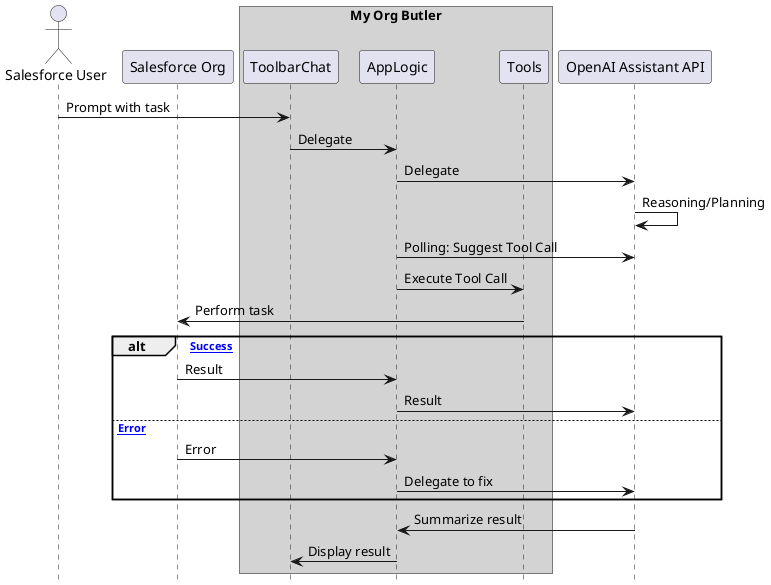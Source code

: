 @startuml
    hide footbox

    actor "Salesforce User" as User
    participant "Salesforce Org" as Salesforce
    box "My Org Butler" #LightGrey
        participant ToolbarChat
        participant AppLogic
        participant Tools
    end box
    participant "OpenAI Assistant API" as OpenAI

    User -> ToolbarChat : Prompt with task
    ToolbarChat -> AppLogic : Delegate
    AppLogic -> OpenAI : Delegate
    OpenAI -> OpenAI : Reasoning/Planning
    AppLogic -> OpenAI : Polling: Suggest Tool Call
    AppLogic -> Tools : Execute Tool Call
    Tools -> Salesforce : Perform task

    alt [Success]
        AppLogic <- Salesforce  : Result
        AppLogic -> OpenAI : Result
    else [Error]
        AppLogic <- Salesforce  : Error
        AppLogic -> OpenAI : Delegate to fix
    end

    AppLogic <- OpenAI : Summarize result
    ToolbarChat <- AppLogic : Display result
@enduml
